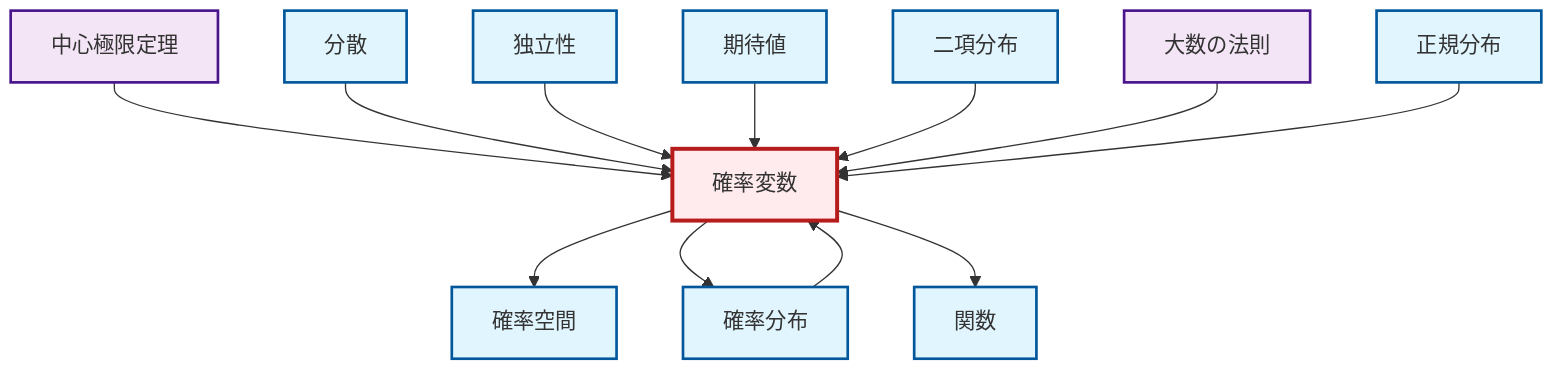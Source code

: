 graph TD
    classDef definition fill:#e1f5fe,stroke:#01579b,stroke-width:2px
    classDef theorem fill:#f3e5f5,stroke:#4a148c,stroke-width:2px
    classDef axiom fill:#fff3e0,stroke:#e65100,stroke-width:2px
    classDef example fill:#e8f5e9,stroke:#1b5e20,stroke-width:2px
    classDef current fill:#ffebee,stroke:#b71c1c,stroke-width:3px
    def-probability-space["確率空間"]:::definition
    thm-central-limit["中心極限定理"]:::theorem
    def-independence["独立性"]:::definition
    def-expectation["期待値"]:::definition
    def-probability-distribution["確率分布"]:::definition
    thm-law-of-large-numbers["大数の法則"]:::theorem
    def-normal-distribution["正規分布"]:::definition
    def-variance["分散"]:::definition
    def-random-variable["確率変数"]:::definition
    def-function["関数"]:::definition
    def-binomial-distribution["二項分布"]:::definition
    def-probability-distribution --> def-random-variable
    thm-central-limit --> def-random-variable
    def-variance --> def-random-variable
    def-independence --> def-random-variable
    def-expectation --> def-random-variable
    def-binomial-distribution --> def-random-variable
    thm-law-of-large-numbers --> def-random-variable
    def-random-variable --> def-probability-space
    def-random-variable --> def-probability-distribution
    def-random-variable --> def-function
    def-normal-distribution --> def-random-variable
    class def-random-variable current